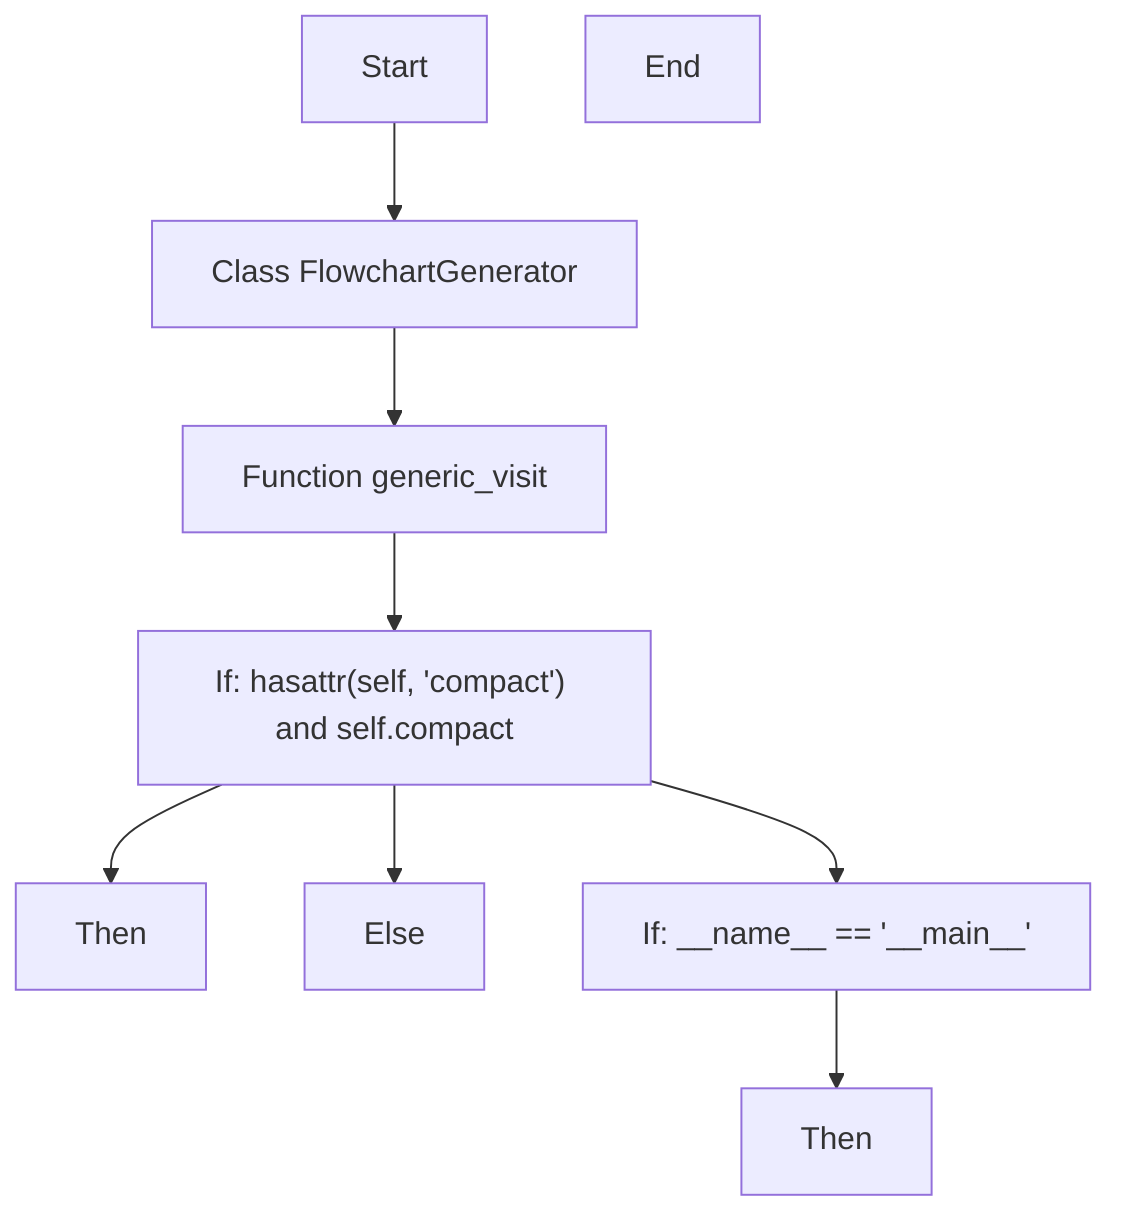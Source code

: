 flowchart TD
Start["Start"]
node1["Class FlowchartGenerator"]
Start --> node1
node2["Function generic_visit"]
node1 --> node2
node3["If: hasattr(self, 'compact') and self.compact"]
node2 --> node3
node4["Then"]
node3 --> node4
node5["Else"]
node3 --> node5
node6["If: __name__ == '__main__'"]
node3 --> node6
node7["Then"]
node6 --> node7
End["End"]